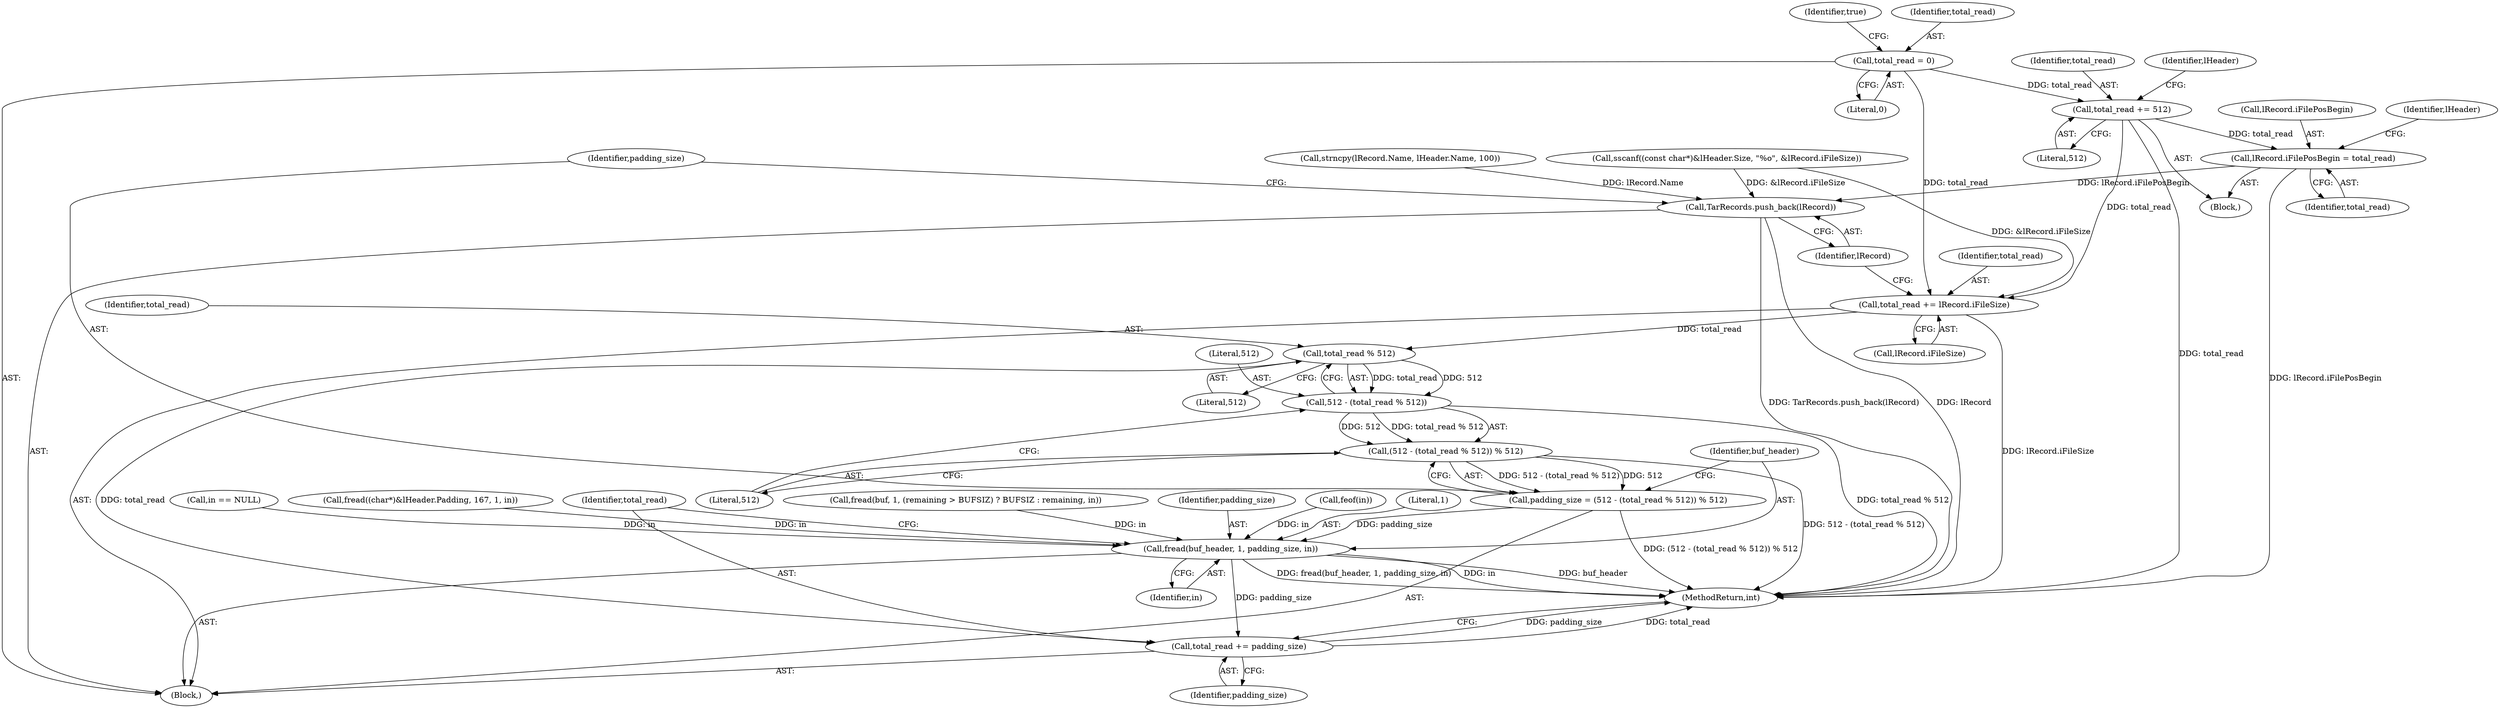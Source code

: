 digraph "0_savannah_40cc957f52e772f45125126439ba9333cf2d2998_0@API" {
"1000172" [label="(Call,total_read = 0)"];
"1000340" [label="(Call,total_read += 512)"];
"1000383" [label="(Call,lRecord.iFilePosBegin = total_read)"];
"1000423" [label="(Call,TarRecords.push_back(lRecord))"];
"1000418" [label="(Call,total_read += lRecord.iFileSize)"];
"1000431" [label="(Call,total_read % 512)"];
"1000429" [label="(Call,512 - (total_read % 512))"];
"1000428" [label="(Call,(512 - (total_read % 512)) % 512)"];
"1000426" [label="(Call,padding_size = (512 - (total_read % 512)) % 512)"];
"1000435" [label="(Call,fread(buf_header, 1, padding_size, in))"];
"1000440" [label="(Call,total_read += padding_size)"];
"1000383" [label="(Call,lRecord.iFilePosBegin = total_read)"];
"1000428" [label="(Call,(512 - (total_read % 512)) % 512)"];
"1000431" [label="(Call,total_read % 512)"];
"1000342" [label="(Literal,512)"];
"1000340" [label="(Call,total_read += 512)"];
"1000330" [label="(Call,fread((char*)&lHeader.Padding, 167, 1, in))"];
"1000443" [label="(MethodReturn,int)"];
"1000354" [label="(Call,strncpy(lRecord.Name, lHeader.Name, 100))"];
"1000418" [label="(Call,total_read += lRecord.iFileSize)"];
"1000434" [label="(Literal,512)"];
"1000172" [label="(Call,total_read = 0)"];
"1000430" [label="(Literal,512)"];
"1000435" [label="(Call,fread(buf_header, 1, padding_size, in))"];
"1000439" [label="(Identifier,in)"];
"1000438" [label="(Identifier,padding_size)"];
"1000442" [label="(Identifier,padding_size)"];
"1000433" [label="(Literal,512)"];
"1000177" [label="(Block,)"];
"1000103" [label="(Block,)"];
"1000429" [label="(Call,512 - (total_read % 512))"];
"1000424" [label="(Identifier,lRecord)"];
"1000371" [label="(Call,sscanf((const char*)&lHeader.Size, \"%o\", &lRecord.iFileSize))"];
"1000176" [label="(Identifier,true)"];
"1000423" [label="(Call,TarRecords.push_back(lRecord))"];
"1000437" [label="(Literal,1)"];
"1000118" [label="(Call,in == NULL)"];
"1000420" [label="(Call,lRecord.iFileSize)"];
"1000419" [label="(Identifier,total_read)"];
"1000436" [label="(Identifier,buf_header)"];
"1000174" [label="(Literal,0)"];
"1000149" [label="(Call,fread(buf, 1, (remaining > BUFSIZ) ? BUFSIZ : remaining, in))"];
"1000384" [label="(Call,lRecord.iFilePosBegin)"];
"1000392" [label="(Identifier,lHeader)"];
"1000426" [label="(Call,padding_size = (512 - (total_read % 512)) % 512)"];
"1000441" [label="(Identifier,total_read)"];
"1000347" [label="(Identifier,lHeader)"];
"1000432" [label="(Identifier,total_read)"];
"1000387" [label="(Identifier,total_read)"];
"1000427" [label="(Identifier,padding_size)"];
"1000341" [label="(Identifier,total_read)"];
"1000143" [label="(Call,feof(in))"];
"1000173" [label="(Identifier,total_read)"];
"1000440" [label="(Call,total_read += padding_size)"];
"1000172" -> "1000103"  [label="AST: "];
"1000172" -> "1000174"  [label="CFG: "];
"1000173" -> "1000172"  [label="AST: "];
"1000174" -> "1000172"  [label="AST: "];
"1000176" -> "1000172"  [label="CFG: "];
"1000172" -> "1000340"  [label="DDG: total_read"];
"1000172" -> "1000418"  [label="DDG: total_read"];
"1000340" -> "1000177"  [label="AST: "];
"1000340" -> "1000342"  [label="CFG: "];
"1000341" -> "1000340"  [label="AST: "];
"1000342" -> "1000340"  [label="AST: "];
"1000347" -> "1000340"  [label="CFG: "];
"1000340" -> "1000443"  [label="DDG: total_read"];
"1000340" -> "1000383"  [label="DDG: total_read"];
"1000340" -> "1000418"  [label="DDG: total_read"];
"1000383" -> "1000177"  [label="AST: "];
"1000383" -> "1000387"  [label="CFG: "];
"1000384" -> "1000383"  [label="AST: "];
"1000387" -> "1000383"  [label="AST: "];
"1000392" -> "1000383"  [label="CFG: "];
"1000383" -> "1000443"  [label="DDG: lRecord.iFilePosBegin"];
"1000383" -> "1000423"  [label="DDG: lRecord.iFilePosBegin"];
"1000423" -> "1000103"  [label="AST: "];
"1000423" -> "1000424"  [label="CFG: "];
"1000424" -> "1000423"  [label="AST: "];
"1000427" -> "1000423"  [label="CFG: "];
"1000423" -> "1000443"  [label="DDG: TarRecords.push_back(lRecord)"];
"1000423" -> "1000443"  [label="DDG: lRecord"];
"1000354" -> "1000423"  [label="DDG: lRecord.Name"];
"1000371" -> "1000423"  [label="DDG: &lRecord.iFileSize"];
"1000418" -> "1000103"  [label="AST: "];
"1000418" -> "1000420"  [label="CFG: "];
"1000419" -> "1000418"  [label="AST: "];
"1000420" -> "1000418"  [label="AST: "];
"1000424" -> "1000418"  [label="CFG: "];
"1000418" -> "1000443"  [label="DDG: lRecord.iFileSize"];
"1000371" -> "1000418"  [label="DDG: &lRecord.iFileSize"];
"1000418" -> "1000431"  [label="DDG: total_read"];
"1000431" -> "1000429"  [label="AST: "];
"1000431" -> "1000433"  [label="CFG: "];
"1000432" -> "1000431"  [label="AST: "];
"1000433" -> "1000431"  [label="AST: "];
"1000429" -> "1000431"  [label="CFG: "];
"1000431" -> "1000429"  [label="DDG: total_read"];
"1000431" -> "1000429"  [label="DDG: 512"];
"1000431" -> "1000440"  [label="DDG: total_read"];
"1000429" -> "1000428"  [label="AST: "];
"1000430" -> "1000429"  [label="AST: "];
"1000434" -> "1000429"  [label="CFG: "];
"1000429" -> "1000443"  [label="DDG: total_read % 512"];
"1000429" -> "1000428"  [label="DDG: 512"];
"1000429" -> "1000428"  [label="DDG: total_read % 512"];
"1000428" -> "1000426"  [label="AST: "];
"1000428" -> "1000434"  [label="CFG: "];
"1000434" -> "1000428"  [label="AST: "];
"1000426" -> "1000428"  [label="CFG: "];
"1000428" -> "1000443"  [label="DDG: 512 - (total_read % 512)"];
"1000428" -> "1000426"  [label="DDG: 512 - (total_read % 512)"];
"1000428" -> "1000426"  [label="DDG: 512"];
"1000426" -> "1000103"  [label="AST: "];
"1000427" -> "1000426"  [label="AST: "];
"1000436" -> "1000426"  [label="CFG: "];
"1000426" -> "1000443"  [label="DDG: (512 - (total_read % 512)) % 512"];
"1000426" -> "1000435"  [label="DDG: padding_size"];
"1000435" -> "1000103"  [label="AST: "];
"1000435" -> "1000439"  [label="CFG: "];
"1000436" -> "1000435"  [label="AST: "];
"1000437" -> "1000435"  [label="AST: "];
"1000438" -> "1000435"  [label="AST: "];
"1000439" -> "1000435"  [label="AST: "];
"1000441" -> "1000435"  [label="CFG: "];
"1000435" -> "1000443"  [label="DDG: buf_header"];
"1000435" -> "1000443"  [label="DDG: fread(buf_header, 1, padding_size, in)"];
"1000435" -> "1000443"  [label="DDG: in"];
"1000330" -> "1000435"  [label="DDG: in"];
"1000118" -> "1000435"  [label="DDG: in"];
"1000149" -> "1000435"  [label="DDG: in"];
"1000143" -> "1000435"  [label="DDG: in"];
"1000435" -> "1000440"  [label="DDG: padding_size"];
"1000440" -> "1000103"  [label="AST: "];
"1000440" -> "1000442"  [label="CFG: "];
"1000441" -> "1000440"  [label="AST: "];
"1000442" -> "1000440"  [label="AST: "];
"1000443" -> "1000440"  [label="CFG: "];
"1000440" -> "1000443"  [label="DDG: padding_size"];
"1000440" -> "1000443"  [label="DDG: total_read"];
}
